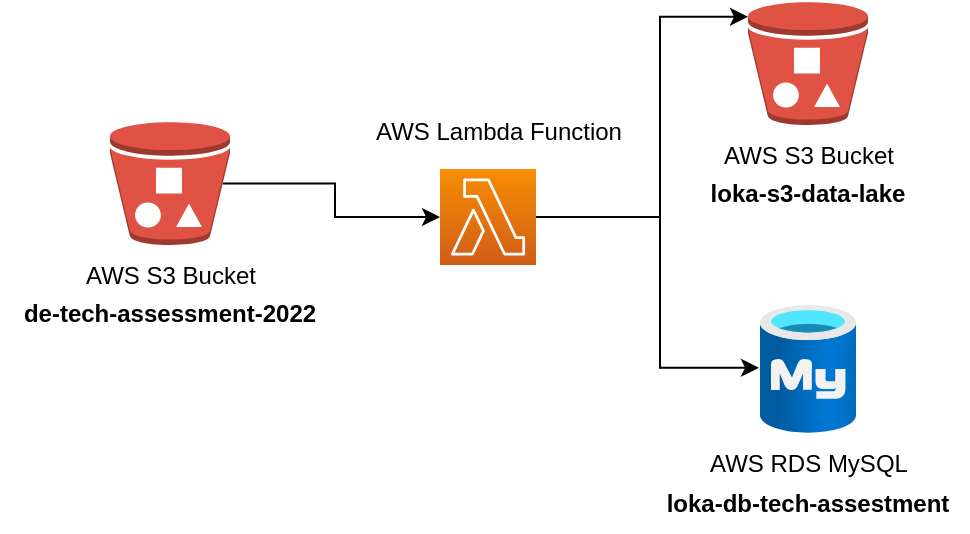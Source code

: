 <mxfile version="21.0.2" type="github">
  <diagram name="Página-1" id="7aWSo2lcvLwH4XhSEzi1">
    <mxGraphModel dx="1434" dy="788" grid="1" gridSize="10" guides="1" tooltips="1" connect="1" arrows="1" fold="1" page="1" pageScale="1" pageWidth="827" pageHeight="1169" background="#FFFFFF" math="0" shadow="0">
      <root>
        <mxCell id="0" />
        <mxCell id="1" parent="0" />
        <mxCell id="5Ew7y0Eqry4s42YX4RN5-8" style="edgeStyle=orthogonalEdgeStyle;rounded=0;orthogonalLoop=1;jettySize=auto;html=1;exitX=0.94;exitY=0.5;exitDx=0;exitDy=0;exitPerimeter=0;entryX=0;entryY=0.5;entryDx=0;entryDy=0;entryPerimeter=0;" parent="1" source="5Ew7y0Eqry4s42YX4RN5-1" target="5Ew7y0Eqry4s42YX4RN5-7" edge="1">
          <mxGeometry relative="1" as="geometry" />
        </mxCell>
        <mxCell id="5Ew7y0Eqry4s42YX4RN5-1" value="" style="outlineConnect=0;dashed=0;verticalLabelPosition=bottom;verticalAlign=top;align=center;html=1;shape=mxgraph.aws3.bucket_with_objects;fillColor=#E05243;gradientColor=none;" parent="1" vertex="1">
          <mxGeometry x="65" y="170" width="60" height="61.5" as="geometry" />
        </mxCell>
        <mxCell id="5Ew7y0Eqry4s42YX4RN5-2" value="de-tech-assessment-2022" style="text;align=center;verticalAlign=middle;resizable=0;points=[];autosize=1;strokeColor=none;fillColor=none;fontStyle=1" parent="1" vertex="1">
          <mxGeometry x="10" y="250" width="170" height="30" as="geometry" />
        </mxCell>
        <mxCell id="5Ew7y0Eqry4s42YX4RN5-3" value="AWS S3 Bucket" style="text;html=1;align=center;verticalAlign=middle;resizable=0;points=[];autosize=1;strokeColor=none;fillColor=none;" parent="1" vertex="1">
          <mxGeometry x="40" y="231.5" width="110" height="30" as="geometry" />
        </mxCell>
        <mxCell id="5Ew7y0Eqry4s42YX4RN5-4" value="" style="outlineConnect=0;dashed=0;verticalLabelPosition=bottom;verticalAlign=top;align=center;html=1;shape=mxgraph.aws3.bucket_with_objects;fillColor=#E05243;gradientColor=none;" parent="1" vertex="1">
          <mxGeometry x="384" y="110" width="60" height="61.5" as="geometry" />
        </mxCell>
        <mxCell id="5Ew7y0Eqry4s42YX4RN5-5" value="loka-s3-data-lake" style="text;align=center;verticalAlign=middle;resizable=0;points=[];autosize=1;strokeColor=none;fillColor=none;fontStyle=1" parent="1" vertex="1">
          <mxGeometry x="354" y="190" width="120" height="30" as="geometry" />
        </mxCell>
        <mxCell id="5Ew7y0Eqry4s42YX4RN5-6" value="AWS S3 Bucket" style="text;html=1;align=center;verticalAlign=middle;resizable=0;points=[];autosize=1;strokeColor=none;fillColor=none;" parent="1" vertex="1">
          <mxGeometry x="359" y="171.5" width="110" height="30" as="geometry" />
        </mxCell>
        <mxCell id="5Ew7y0Eqry4s42YX4RN5-10" style="edgeStyle=orthogonalEdgeStyle;rounded=0;orthogonalLoop=1;jettySize=auto;html=1;exitX=1;exitY=0.5;exitDx=0;exitDy=0;exitPerimeter=0;entryX=0;entryY=0.12;entryDx=0;entryDy=0;entryPerimeter=0;" parent="1" source="5Ew7y0Eqry4s42YX4RN5-7" target="5Ew7y0Eqry4s42YX4RN5-4" edge="1">
          <mxGeometry relative="1" as="geometry">
            <Array as="points">
              <mxPoint x="340" y="217" />
              <mxPoint x="340" y="117" />
            </Array>
          </mxGeometry>
        </mxCell>
        <mxCell id="5Ew7y0Eqry4s42YX4RN5-17" style="edgeStyle=orthogonalEdgeStyle;rounded=0;orthogonalLoop=1;jettySize=auto;html=1;exitX=1;exitY=0.5;exitDx=0;exitDy=0;exitPerimeter=0;entryX=-0.011;entryY=0.491;entryDx=0;entryDy=0;entryPerimeter=0;" parent="1" source="5Ew7y0Eqry4s42YX4RN5-7" target="5Ew7y0Eqry4s42YX4RN5-13" edge="1">
          <mxGeometry relative="1" as="geometry">
            <Array as="points">
              <mxPoint x="340" y="217" />
              <mxPoint x="340" y="293" />
            </Array>
          </mxGeometry>
        </mxCell>
        <mxCell id="5Ew7y0Eqry4s42YX4RN5-7" value="" style="sketch=0;points=[[0,0,0],[0.25,0,0],[0.5,0,0],[0.75,0,0],[1,0,0],[0,1,0],[0.25,1,0],[0.5,1,0],[0.75,1,0],[1,1,0],[0,0.25,0],[0,0.5,0],[0,0.75,0],[1,0.25,0],[1,0.5,0],[1,0.75,0]];outlineConnect=0;fontColor=#232F3E;gradientColor=#F78E04;gradientDirection=north;fillColor=#D05C17;strokeColor=#ffffff;dashed=0;verticalLabelPosition=bottom;verticalAlign=top;align=center;html=1;fontSize=12;fontStyle=0;aspect=fixed;shape=mxgraph.aws4.resourceIcon;resIcon=mxgraph.aws4.lambda;" parent="1" vertex="1">
          <mxGeometry x="230" y="193.5" width="48" height="48" as="geometry" />
        </mxCell>
        <mxCell id="5Ew7y0Eqry4s42YX4RN5-13" value="" style="aspect=fixed;html=1;points=[];align=center;image;fontSize=12;image=img/lib/azure2/databases/Azure_Database_MySQL_Server.svg;" parent="1" vertex="1">
          <mxGeometry x="390" y="261.5" width="48" height="64" as="geometry" />
        </mxCell>
        <mxCell id="5Ew7y0Eqry4s42YX4RN5-14" value="loka-db-tech-assestment" style="text;align=center;verticalAlign=middle;resizable=0;points=[];autosize=1;strokeColor=none;fillColor=none;fontStyle=1" parent="1" vertex="1">
          <mxGeometry x="334" y="344.75" width="160" height="30" as="geometry" />
        </mxCell>
        <mxCell id="5Ew7y0Eqry4s42YX4RN5-15" value="AWS RDS MySQL" style="text;html=1;align=center;verticalAlign=middle;resizable=0;points=[];autosize=1;strokeColor=none;fillColor=none;" parent="1" vertex="1">
          <mxGeometry x="354" y="326.25" width="120" height="30" as="geometry" />
        </mxCell>
        <mxCell id="5Ew7y0Eqry4s42YX4RN5-18" value="AWS Lambda Function" style="text;html=1;align=center;verticalAlign=middle;resizable=0;points=[];autosize=1;strokeColor=none;fillColor=none;" parent="1" vertex="1">
          <mxGeometry x="184" y="160" width="150" height="30" as="geometry" />
        </mxCell>
      </root>
    </mxGraphModel>
  </diagram>
</mxfile>
